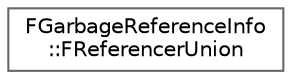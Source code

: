 digraph "Graphical Class Hierarchy"
{
 // INTERACTIVE_SVG=YES
 // LATEX_PDF_SIZE
  bgcolor="transparent";
  edge [fontname=Helvetica,fontsize=10,labelfontname=Helvetica,labelfontsize=10];
  node [fontname=Helvetica,fontsize=10,shape=box,height=0.2,width=0.4];
  rankdir="LR";
  Node0 [id="Node000000",label="FGarbageReferenceInfo\l::FReferencerUnion",height=0.2,width=0.4,color="grey40", fillcolor="white", style="filled",URL="$de/d01/unionFGarbageReferenceInfo_1_1FReferencerUnion.html",tooltip="Referencing object info."];
}
